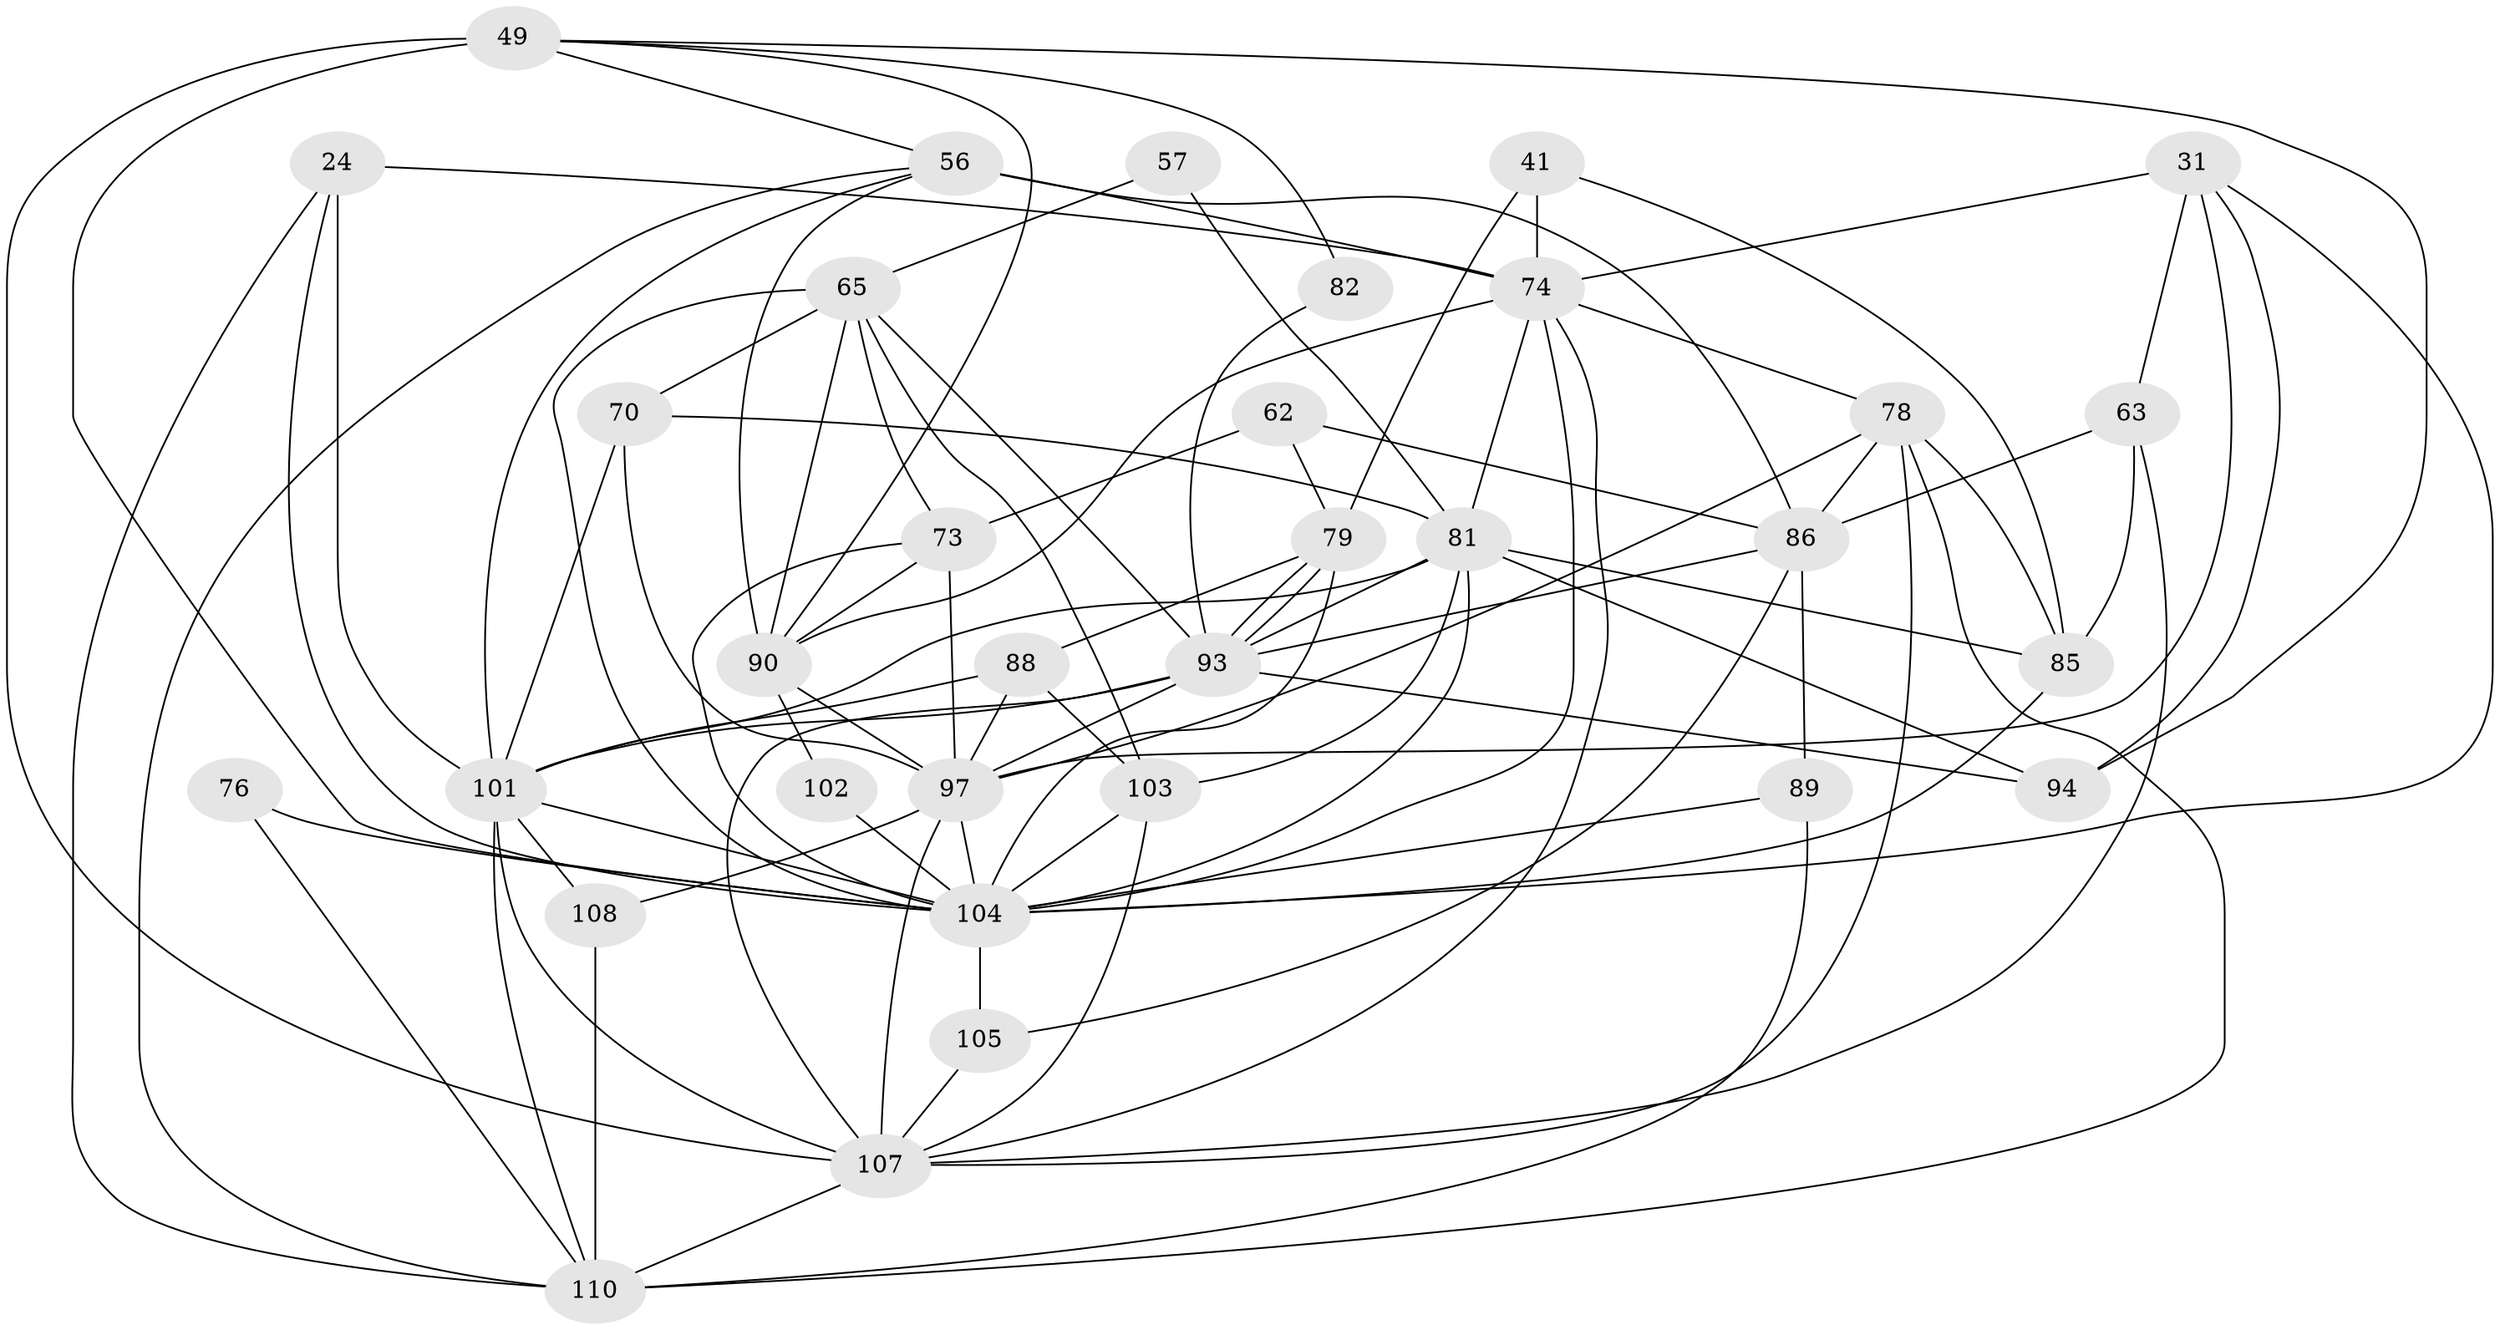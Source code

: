 // original degree distribution, {3: 0.2818181818181818, 4: 0.24545454545454545, 2: 0.13636363636363635, 6: 0.10909090909090909, 5: 0.19090909090909092, 7: 0.01818181818181818, 9: 0.01818181818181818}
// Generated by graph-tools (version 1.1) at 2025/54/03/04/25 21:54:49]
// undirected, 33 vertices, 95 edges
graph export_dot {
graph [start="1"]
  node [color=gray90,style=filled];
  24;
  31 [super="+22+25"];
  41;
  49 [super="+39"];
  56 [super="+52+32+50"];
  57;
  62;
  63 [super="+3"];
  65;
  70 [super="+40"];
  73 [super="+15"];
  74 [super="+67+12+29"];
  76 [super="+42"];
  78 [super="+69"];
  79;
  81 [super="+14+54+61+59"];
  82;
  85 [super="+19"];
  86 [super="+72+58"];
  88 [super="+26+28"];
  89 [super="+16"];
  90 [super="+1+71+60"];
  93 [super="+84+77"];
  94;
  97 [super="+33+11+64"];
  101 [super="+80+91+55"];
  102;
  103 [super="+100"];
  104 [super="+75+99+96"];
  105;
  107 [super="+106+95"];
  108;
  110 [super="+23+109"];
  24 -- 74 [weight=2];
  24 -- 110;
  24 -- 104;
  24 -- 101 [weight=2];
  31 -- 74 [weight=2];
  31 -- 94;
  31 -- 97;
  31 -- 63;
  31 -- 104;
  41 -- 85;
  41 -- 79;
  41 -- 74;
  49 -- 94 [weight=2];
  49 -- 82;
  49 -- 56;
  49 -- 107 [weight=3];
  49 -- 90;
  49 -- 104 [weight=2];
  56 -- 74 [weight=3];
  56 -- 90;
  56 -- 86 [weight=2];
  56 -- 110;
  56 -- 101;
  57 -- 65;
  57 -- 81;
  62 -- 79;
  62 -- 73;
  62 -- 86;
  63 -- 85;
  63 -- 107 [weight=2];
  63 -- 86;
  65 -- 73 [weight=2];
  65 -- 70 [weight=2];
  65 -- 103;
  65 -- 90;
  65 -- 93;
  65 -- 104;
  70 -- 81 [weight=2];
  70 -- 97 [weight=2];
  70 -- 101;
  73 -- 90 [weight=2];
  73 -- 97;
  73 -- 104;
  74 -- 81 [weight=2];
  74 -- 78 [weight=2];
  74 -- 107;
  74 -- 104 [weight=2];
  74 -- 90;
  76 -- 110 [weight=3];
  76 -- 104 [weight=2];
  78 -- 85 [weight=2];
  78 -- 110 [weight=3];
  78 -- 97;
  78 -- 107;
  78 -- 86 [weight=2];
  79 -- 93;
  79 -- 93;
  79 -- 88 [weight=2];
  79 -- 104;
  81 -- 103 [weight=2];
  81 -- 85;
  81 -- 94;
  81 -- 101;
  81 -- 93 [weight=2];
  81 -- 104;
  82 -- 93;
  85 -- 104;
  86 -- 105;
  86 -- 89;
  86 -- 93 [weight=2];
  88 -- 101 [weight=2];
  88 -- 103 [weight=2];
  88 -- 97;
  89 -- 110;
  89 -- 104;
  90 -- 102 [weight=2];
  90 -- 97 [weight=2];
  93 -- 94;
  93 -- 97 [weight=2];
  93 -- 107;
  93 -- 101 [weight=2];
  97 -- 108;
  97 -- 107 [weight=2];
  97 -- 104;
  101 -- 108;
  101 -- 107;
  101 -- 104 [weight=3];
  101 -- 110;
  102 -- 104 [weight=2];
  103 -- 104 [weight=3];
  103 -- 107 [weight=3];
  104 -- 105;
  105 -- 107;
  107 -- 110 [weight=2];
  108 -- 110;
}
